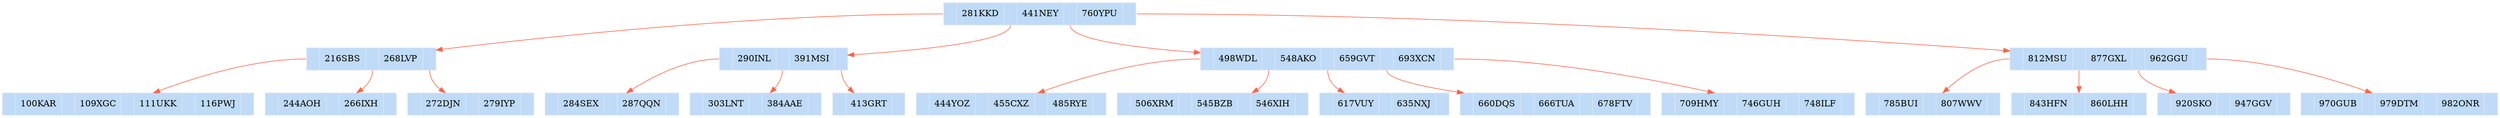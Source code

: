 digraph G {
	bgcolor="#ffffff";
	fontcolor=black;
	edge [fontcolor=white color="#FF6347"];
	node [shape=record width=1.2 style=filled fillcolor="#bfdbf7" fontcolor=black color="#e1e5f2"];
	n74[label="<f0>|281KKD|<f1>|441NEY|<f2>|760YPU|<f3>"];
	n74:f0 -> n75;
	n75[label="<f0>|216SBS|<f1>|268LVP|<f2>"];
	n75:f0 -> n76;
	n76[label="<f0>|100KAR|<f1>|109XGC|<f2>|111UKK|<f3>|116PWJ|<f4>"];
	n75:f1 -> n77;
	n77[label="<f0>|244AOH|<f1>|266IXH|<f2>"];
	n75:f2 -> n78;
	n78[label="<f0>|272DJN|<f1>|279IYP|<f2>"];
	n74:f1 -> n79;
	n79[label="<f0>|290INL|<f1>|391MSI|<f2>"];
	n79:f0 -> n80;
	n80[label="<f0>|284SEX|<f1>|287QQN|<f2>"];
	n79:f1 -> n81;
	n81[label="<f0>|303LNT|<f1>|384AAE|<f2>"];
	n79:f2 -> n82;
	n82[label="<f0>|413GRT|<f1>"];
	n74:f2 -> n83;
	n83[label="<f0>|498WDL|<f1>|548AKO|<f2>|659GVT|<f3>|693XCN|<f4>"];
	n83:f0 -> n84;
	n84[label="<f0>|444YOZ|<f1>|455CXZ|<f2>|485RYE|<f3>"];
	n83:f1 -> n85;
	n85[label="<f0>|506XRM|<f1>|545BZB|<f2>|546XIH|<f3>"];
	n83:f2 -> n86;
	n86[label="<f0>|617VUY|<f1>|635NXJ|<f2>"];
	n83:f3 -> n87;
	n87[label="<f0>|660DQS|<f1>|666TUA|<f2>|678FTV|<f3>"];
	n83:f4 -> n88;
	n88[label="<f0>|709HMY|<f1>|746GUH|<f2>|748ILF|<f3>"];
	n74:f3 -> n89;
	n89[label="<f0>|812MSU|<f1>|877GXL|<f2>|962GGU|<f3>"];
	n89:f0 -> n90;
	n90[label="<f0>|785BUI|<f1>|807WWV|<f2>"];
	n89:f1 -> n91;
	n91[label="<f0>|843HFN|<f1>|860LHH|<f2>"];
	n89:f2 -> n92;
	n92[label="<f0>|920SKO|<f1>|947GGV|<f2>"];
	n89:f3 -> n93;
	n93[label="<f0>|970GUB|<f1>|979DTM|<f2>|982ONR|<f3>"];
	
}
